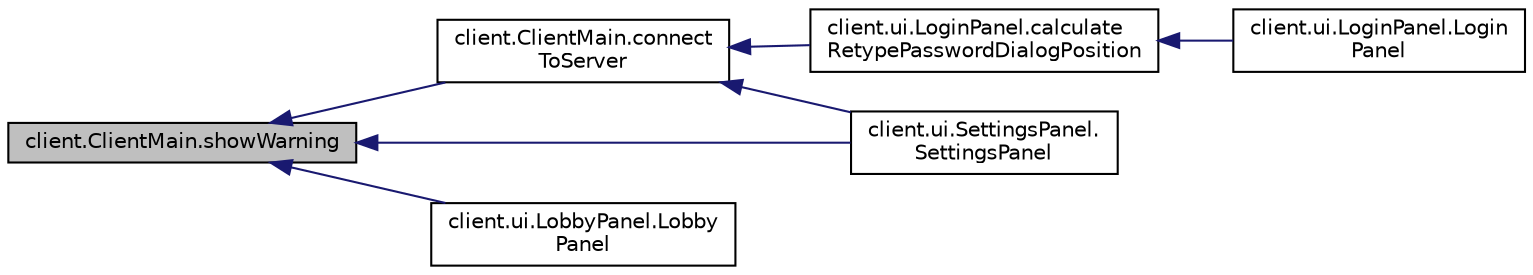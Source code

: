 digraph "client.ClientMain.showWarning"
{
  edge [fontname="Helvetica",fontsize="10",labelfontname="Helvetica",labelfontsize="10"];
  node [fontname="Helvetica",fontsize="10",shape=record];
  rankdir="LR";
  Node53 [label="client.ClientMain.showWarning",height=0.2,width=0.4,color="black", fillcolor="grey75", style="filled", fontcolor="black"];
  Node53 -> Node54 [dir="back",color="midnightblue",fontsize="10",style="solid",fontname="Helvetica"];
  Node54 [label="client.ClientMain.connect\lToServer",height=0.2,width=0.4,color="black", fillcolor="white", style="filled",URL="$classclient_1_1_client_main.html#aecd59c193bdb0536d649be78f72149b0"];
  Node54 -> Node55 [dir="back",color="midnightblue",fontsize="10",style="solid",fontname="Helvetica"];
  Node55 [label="client.ui.LoginPanel.calculate\lRetypePasswordDialogPosition",height=0.2,width=0.4,color="black", fillcolor="white", style="filled",URL="$classclient_1_1ui_1_1_login_panel.html#a9726aa2bc3416aa22ad43d2b4b9eed70"];
  Node55 -> Node56 [dir="back",color="midnightblue",fontsize="10",style="solid",fontname="Helvetica"];
  Node56 [label="client.ui.LoginPanel.Login\lPanel",height=0.2,width=0.4,color="black", fillcolor="white", style="filled",URL="$classclient_1_1ui_1_1_login_panel.html#a697f38b937f048e562c634c713d90885"];
  Node54 -> Node57 [dir="back",color="midnightblue",fontsize="10",style="solid",fontname="Helvetica"];
  Node57 [label="client.ui.SettingsPanel.\lSettingsPanel",height=0.2,width=0.4,color="black", fillcolor="white", style="filled",URL="$classclient_1_1ui_1_1_settings_panel.html#a95dfa76100b4d18863cd0b572c631ebf"];
  Node53 -> Node58 [dir="back",color="midnightblue",fontsize="10",style="solid",fontname="Helvetica"];
  Node58 [label="client.ui.LobbyPanel.Lobby\lPanel",height=0.2,width=0.4,color="black", fillcolor="white", style="filled",URL="$classclient_1_1ui_1_1_lobby_panel.html#aa6432c40dfb52b11101ab3e1e7fbb30c"];
  Node53 -> Node57 [dir="back",color="midnightblue",fontsize="10",style="solid",fontname="Helvetica"];
}
